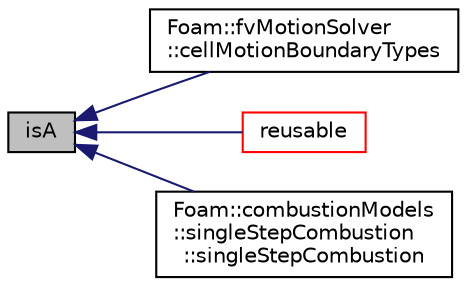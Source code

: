 digraph "isA"
{
  bgcolor="transparent";
  edge [fontname="Helvetica",fontsize="10",labelfontname="Helvetica",labelfontsize="10"];
  node [fontname="Helvetica",fontsize="10",shape=record];
  rankdir="LR";
  Node1 [label="isA",height=0.2,width=0.4,color="black", fillcolor="grey75", style="filled" fontcolor="black"];
  Node1 -> Node2 [dir="back",color="midnightblue",fontsize="10",style="solid",fontname="Helvetica"];
  Node2 [label="Foam::fvMotionSolver\l::cellMotionBoundaryTypes",height=0.2,width=0.4,color="black",URL="$classFoam_1_1fvMotionSolver.html#acc35058412345700ea6a0dfb012dfaca"];
  Node1 -> Node3 [dir="back",color="midnightblue",fontsize="10",style="solid",fontname="Helvetica"];
  Node3 [label="reusable",height=0.2,width=0.4,color="red",URL="$namespaceFoam.html#a4623ed3c14766d39485168a3676cf6b2",tooltip="Test if a tmp GeometricField is reusable, which means that it has been allocated (not a const-referen..."];
  Node1 -> Node4 [dir="back",color="midnightblue",fontsize="10",style="solid",fontname="Helvetica"];
  Node4 [label="Foam::combustionModels\l::singleStepCombustion\l::singleStepCombustion",height=0.2,width=0.4,color="black",URL="$classFoam_1_1combustionModels_1_1singleStepCombustion.html#a2e173a1644b822f33211cf3b9132d13f",tooltip="Construct from components. "];
}
